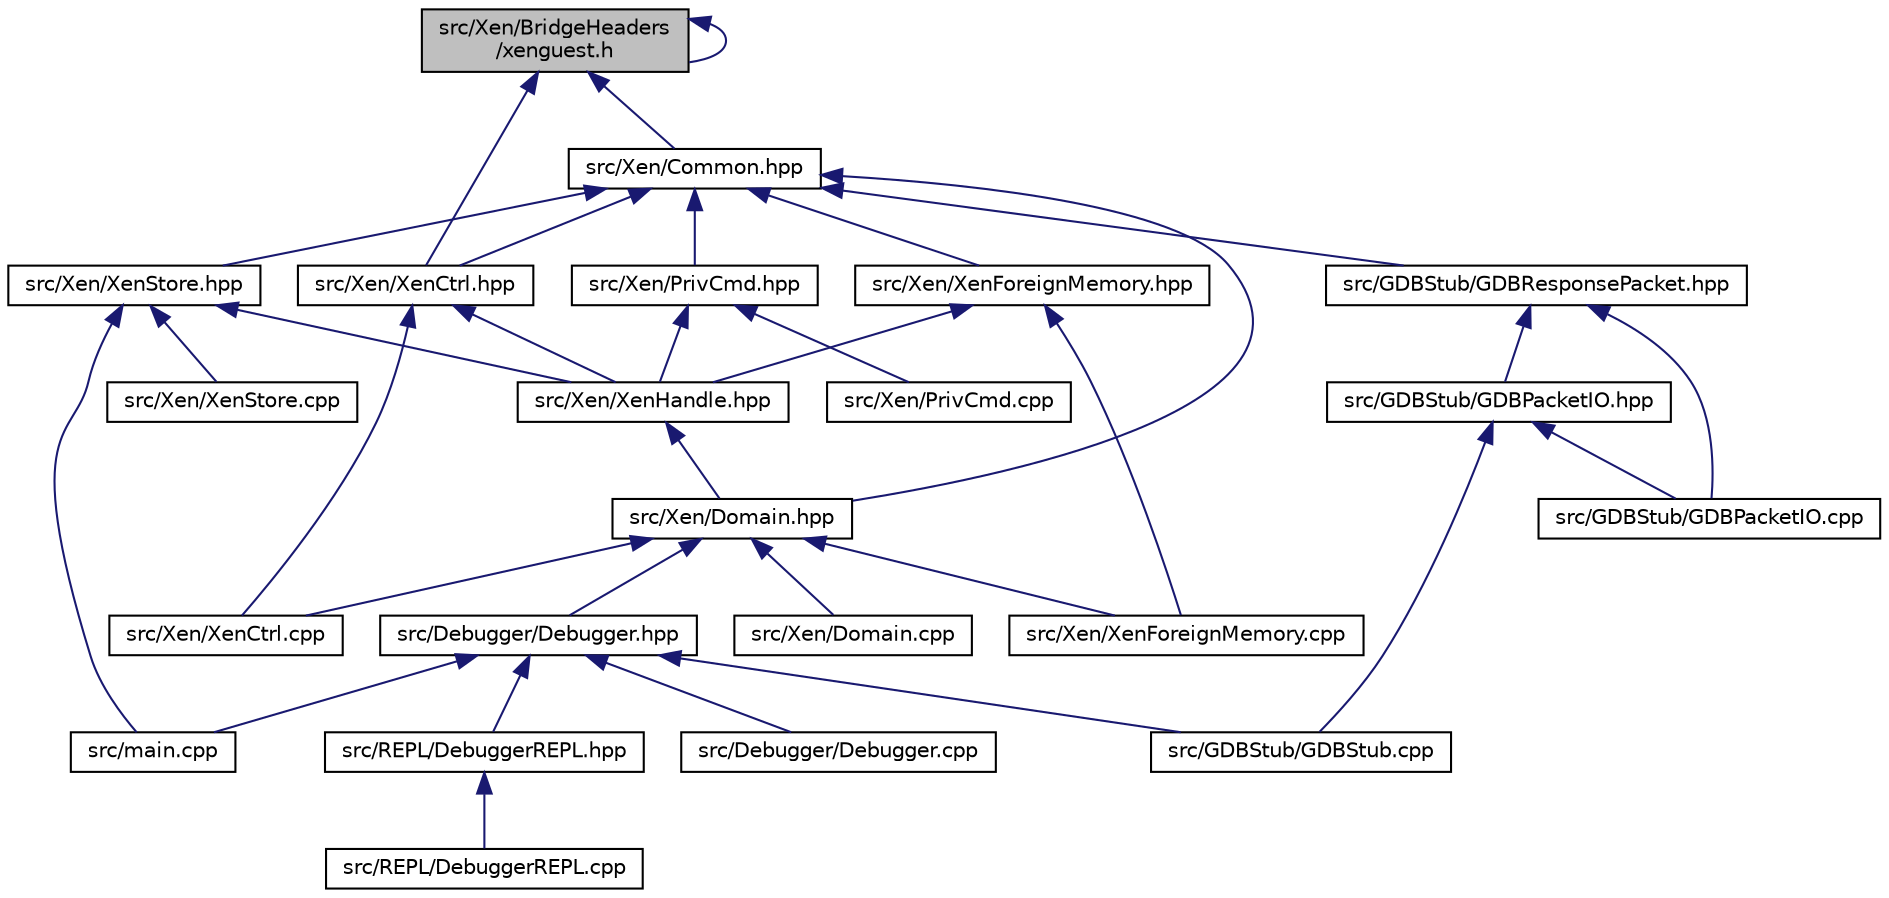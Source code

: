 digraph "src/Xen/BridgeHeaders/xenguest.h"
{
  edge [fontname="Helvetica",fontsize="10",labelfontname="Helvetica",labelfontsize="10"];
  node [fontname="Helvetica",fontsize="10",shape=record];
  Node1 [label="src/Xen/BridgeHeaders\l/xenguest.h",height=0.2,width=0.4,color="black", fillcolor="grey75", style="filled", fontcolor="black"];
  Node1 -> Node2 [dir="back",color="midnightblue",fontsize="10",style="solid",fontname="Helvetica"];
  Node2 [label="src/Xen/Common.hpp",height=0.2,width=0.4,color="black", fillcolor="white", style="filled",URL="$_common_8hpp.html"];
  Node2 -> Node3 [dir="back",color="midnightblue",fontsize="10",style="solid",fontname="Helvetica"];
  Node3 [label="src/Xen/Domain.hpp",height=0.2,width=0.4,color="black", fillcolor="white", style="filled",URL="$_domain_8hpp.html"];
  Node3 -> Node4 [dir="back",color="midnightblue",fontsize="10",style="solid",fontname="Helvetica"];
  Node4 [label="src/Debugger/Debugger.hpp",height=0.2,width=0.4,color="black", fillcolor="white", style="filled",URL="$_debugger_8hpp.html"];
  Node4 -> Node5 [dir="back",color="midnightblue",fontsize="10",style="solid",fontname="Helvetica"];
  Node5 [label="src/Debugger/Debugger.cpp",height=0.2,width=0.4,color="black", fillcolor="white", style="filled",URL="$_debugger_8cpp.html"];
  Node4 -> Node6 [dir="back",color="midnightblue",fontsize="10",style="solid",fontname="Helvetica"];
  Node6 [label="src/GDBStub/GDBStub.cpp",height=0.2,width=0.4,color="black", fillcolor="white", style="filled",URL="$_g_d_b_stub_8cpp.html"];
  Node4 -> Node7 [dir="back",color="midnightblue",fontsize="10",style="solid",fontname="Helvetica"];
  Node7 [label="src/main.cpp",height=0.2,width=0.4,color="black", fillcolor="white", style="filled",URL="$main_8cpp.html"];
  Node4 -> Node8 [dir="back",color="midnightblue",fontsize="10",style="solid",fontname="Helvetica"];
  Node8 [label="src/REPL/DebuggerREPL.hpp",height=0.2,width=0.4,color="black", fillcolor="white", style="filled",URL="$_debugger_r_e_p_l_8hpp.html"];
  Node8 -> Node9 [dir="back",color="midnightblue",fontsize="10",style="solid",fontname="Helvetica"];
  Node9 [label="src/REPL/DebuggerREPL.cpp",height=0.2,width=0.4,color="black", fillcolor="white", style="filled",URL="$_debugger_r_e_p_l_8cpp.html"];
  Node3 -> Node10 [dir="back",color="midnightblue",fontsize="10",style="solid",fontname="Helvetica"];
  Node10 [label="src/Xen/Domain.cpp",height=0.2,width=0.4,color="black", fillcolor="white", style="filled",URL="$_domain_8cpp.html"];
  Node3 -> Node11 [dir="back",color="midnightblue",fontsize="10",style="solid",fontname="Helvetica"];
  Node11 [label="src/Xen/XenCtrl.cpp",height=0.2,width=0.4,color="black", fillcolor="white", style="filled",URL="$_xen_ctrl_8cpp.html"];
  Node3 -> Node12 [dir="back",color="midnightblue",fontsize="10",style="solid",fontname="Helvetica"];
  Node12 [label="src/Xen/XenForeignMemory.cpp",height=0.2,width=0.4,color="black", fillcolor="white", style="filled",URL="$_xen_foreign_memory_8cpp.html"];
  Node2 -> Node13 [dir="back",color="midnightblue",fontsize="10",style="solid",fontname="Helvetica"];
  Node13 [label="src/Xen/PrivCmd.hpp",height=0.2,width=0.4,color="black", fillcolor="white", style="filled",URL="$_priv_cmd_8hpp.html"];
  Node13 -> Node14 [dir="back",color="midnightblue",fontsize="10",style="solid",fontname="Helvetica"];
  Node14 [label="src/Xen/XenHandle.hpp",height=0.2,width=0.4,color="black", fillcolor="white", style="filled",URL="$_xen_handle_8hpp.html"];
  Node14 -> Node3 [dir="back",color="midnightblue",fontsize="10",style="solid",fontname="Helvetica"];
  Node13 -> Node15 [dir="back",color="midnightblue",fontsize="10",style="solid",fontname="Helvetica"];
  Node15 [label="src/Xen/PrivCmd.cpp",height=0.2,width=0.4,color="black", fillcolor="white", style="filled",URL="$_priv_cmd_8cpp.html"];
  Node2 -> Node16 [dir="back",color="midnightblue",fontsize="10",style="solid",fontname="Helvetica"];
  Node16 [label="src/Xen/XenCtrl.hpp",height=0.2,width=0.4,color="black", fillcolor="white", style="filled",URL="$_xen_ctrl_8hpp.html"];
  Node16 -> Node14 [dir="back",color="midnightblue",fontsize="10",style="solid",fontname="Helvetica"];
  Node16 -> Node11 [dir="back",color="midnightblue",fontsize="10",style="solid",fontname="Helvetica"];
  Node2 -> Node17 [dir="back",color="midnightblue",fontsize="10",style="solid",fontname="Helvetica"];
  Node17 [label="src/Xen/XenForeignMemory.hpp",height=0.2,width=0.4,color="black", fillcolor="white", style="filled",URL="$_xen_foreign_memory_8hpp.html"];
  Node17 -> Node14 [dir="back",color="midnightblue",fontsize="10",style="solid",fontname="Helvetica"];
  Node17 -> Node12 [dir="back",color="midnightblue",fontsize="10",style="solid",fontname="Helvetica"];
  Node2 -> Node18 [dir="back",color="midnightblue",fontsize="10",style="solid",fontname="Helvetica"];
  Node18 [label="src/Xen/XenStore.hpp",height=0.2,width=0.4,color="black", fillcolor="white", style="filled",URL="$_xen_store_8hpp.html"];
  Node18 -> Node14 [dir="back",color="midnightblue",fontsize="10",style="solid",fontname="Helvetica"];
  Node18 -> Node7 [dir="back",color="midnightblue",fontsize="10",style="solid",fontname="Helvetica"];
  Node18 -> Node19 [dir="back",color="midnightblue",fontsize="10",style="solid",fontname="Helvetica"];
  Node19 [label="src/Xen/XenStore.cpp",height=0.2,width=0.4,color="black", fillcolor="white", style="filled",URL="$_xen_store_8cpp.html"];
  Node2 -> Node20 [dir="back",color="midnightblue",fontsize="10",style="solid",fontname="Helvetica"];
  Node20 [label="src/GDBStub/GDBResponsePacket.hpp",height=0.2,width=0.4,color="black", fillcolor="white", style="filled",URL="$_g_d_b_response_packet_8hpp.html"];
  Node20 -> Node21 [dir="back",color="midnightblue",fontsize="10",style="solid",fontname="Helvetica"];
  Node21 [label="src/GDBStub/GDBPacketIO.hpp",height=0.2,width=0.4,color="black", fillcolor="white", style="filled",URL="$_g_d_b_packet_i_o_8hpp.html"];
  Node21 -> Node22 [dir="back",color="midnightblue",fontsize="10",style="solid",fontname="Helvetica"];
  Node22 [label="src/GDBStub/GDBPacketIO.cpp",height=0.2,width=0.4,color="black", fillcolor="white", style="filled",URL="$_g_d_b_packet_i_o_8cpp.html"];
  Node21 -> Node6 [dir="back",color="midnightblue",fontsize="10",style="solid",fontname="Helvetica"];
  Node20 -> Node22 [dir="back",color="midnightblue",fontsize="10",style="solid",fontname="Helvetica"];
  Node1 -> Node1 [dir="back",color="midnightblue",fontsize="10",style="solid",fontname="Helvetica"];
  Node1 -> Node16 [dir="back",color="midnightblue",fontsize="10",style="solid",fontname="Helvetica"];
}
